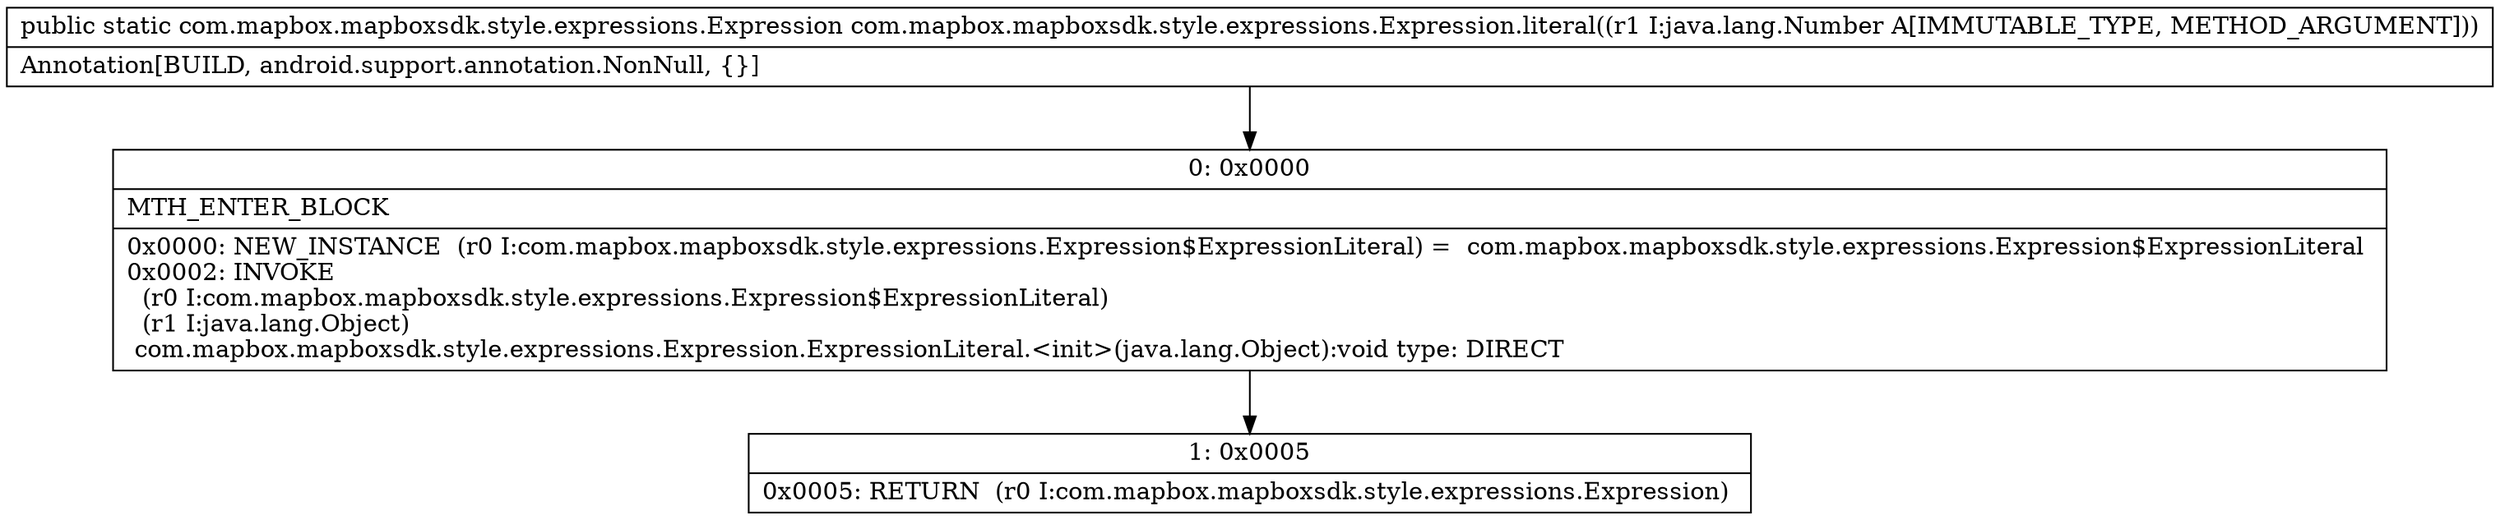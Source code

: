 digraph "CFG forcom.mapbox.mapboxsdk.style.expressions.Expression.literal(Ljava\/lang\/Number;)Lcom\/mapbox\/mapboxsdk\/style\/expressions\/Expression;" {
Node_0 [shape=record,label="{0\:\ 0x0000|MTH_ENTER_BLOCK\l|0x0000: NEW_INSTANCE  (r0 I:com.mapbox.mapboxsdk.style.expressions.Expression$ExpressionLiteral) =  com.mapbox.mapboxsdk.style.expressions.Expression$ExpressionLiteral \l0x0002: INVOKE  \l  (r0 I:com.mapbox.mapboxsdk.style.expressions.Expression$ExpressionLiteral)\l  (r1 I:java.lang.Object)\l com.mapbox.mapboxsdk.style.expressions.Expression.ExpressionLiteral.\<init\>(java.lang.Object):void type: DIRECT \l}"];
Node_1 [shape=record,label="{1\:\ 0x0005|0x0005: RETURN  (r0 I:com.mapbox.mapboxsdk.style.expressions.Expression) \l}"];
MethodNode[shape=record,label="{public static com.mapbox.mapboxsdk.style.expressions.Expression com.mapbox.mapboxsdk.style.expressions.Expression.literal((r1 I:java.lang.Number A[IMMUTABLE_TYPE, METHOD_ARGUMENT]))  | Annotation[BUILD, android.support.annotation.NonNull, \{\}]\l}"];
MethodNode -> Node_0;
Node_0 -> Node_1;
}

